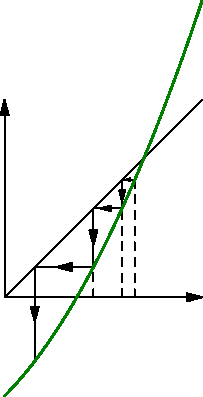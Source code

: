 size(7cm);
import graph;

real f(real t) {return t^2+t-0.5;}
guide courb = graph(f, 0 , 1);

draw((0,0)--(1,1));
real x=0.66;
draw((x,0)--(x,f(x)),dashed);
for (int i=1; i<= 3; ++i){
  draw((x,f(x))--(f(x),f(x)),MidArrow);
  x = f(x);
  draw((x,x)--(x,0),dashed);
  draw((x,x)--(x,f(x)),MidArrow);
}

xaxis(0,1,Arrow);
yaxis(0,1,Arrow);
draw(courb,deepgreen+1);